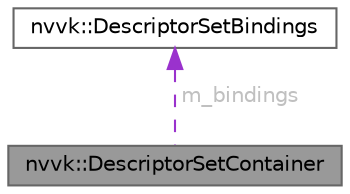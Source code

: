 digraph "nvvk::DescriptorSetContainer"
{
 // LATEX_PDF_SIZE
  bgcolor="transparent";
  edge [fontname=Helvetica,fontsize=10,labelfontname=Helvetica,labelfontsize=10];
  node [fontname=Helvetica,fontsize=10,shape=box,height=0.2,width=0.4];
  Node1 [id="Node000001",label="nvvk::DescriptorSetContainer",height=0.2,width=0.4,color="gray40", fillcolor="grey60", style="filled", fontcolor="black",tooltip=" "];
  Node2 -> Node1 [id="edge1_Node000001_Node000002",dir="back",color="darkorchid3",style="dashed",tooltip=" ",label=" m_bindings",fontcolor="grey" ];
  Node2 [id="Node000002",label="nvvk::DescriptorSetBindings",height=0.2,width=0.4,color="gray40", fillcolor="white", style="filled",URL="$classnvvk_1_1_descriptor_set_bindings.html",tooltip=" "];
}
